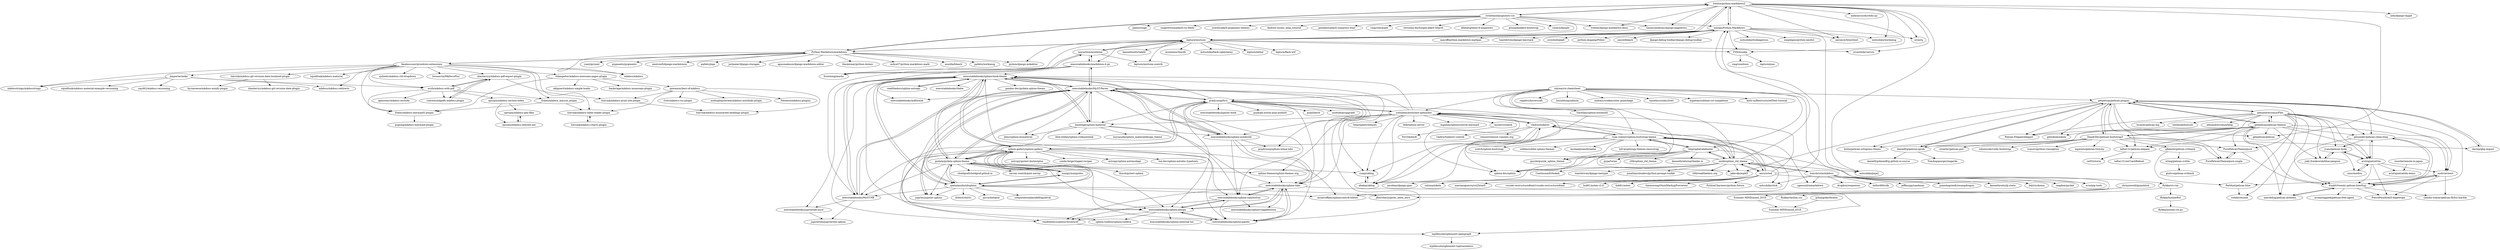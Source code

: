 digraph G {
"trentm/python-markdown2" -> "waylan/Python-Markdown"
"trentm/python-markdown2" -> "Python-Markdown/markdown"
"trentm/python-markdown2" -> "lepture/mistune"
"trentm/python-markdown2" -> "richleland/pygments-css"
"trentm/python-markdown2" -> "aaronsw/html2text" ["e"=1]
"trentm/python-markdown2" -> "getpelican/pelican" ["e"=1]
"trentm/python-markdown2" -> "mitsuhiko/werkzeug" ["e"=1]
"trentm/python-markdown2" -> "trentm/django-markdown-deux" ["e"=1]
"trentm/python-markdown2" -> "andymccurdy/redis-py" ["e"=1]
"trentm/python-markdown2" -> "crsmithdev/arrow" ["e"=1]
"trentm/python-markdown2" -> "nvie/rq" ["e"=1]
"trentm/python-markdown2" -> "timmyomahony/django-pagedown" ["e"=1]
"trentm/python-markdown2" -> "mitsuhiko/jinja2" ["e"=1]
"trentm/python-markdown2" -> "FSX/misaka"
"trentm/python-markdown2" -> "alex/django-taggit" ["e"=1]
"miyuchina/mistletoe" -> "frostming/marko"
"miyuchina/mistletoe" -> "lepture/mistune"
"miyuchina/mistletoe" -> "executablebooks/markdown-it-py"
"miyuchina/mistletoe" -> "lepture/mistune-contrib"
"ralsina/rst-cheatsheet" -> "bitprophet/alabaster"
"ralsina/rst-cheatsheet" -> "yoloseem/awesome-sphinxdoc"
"ralsina/rst-cheatsheet" -> "ryan-roemer/sphinx-bootstrap-theme"
"ralsina/rst-cheatsheet" -> "kiith-sa/RestructuredText-tutorial"
"ralsina/rst-cheatsheet" -> "GaretJax/sphinx-autobuild"
"ralsina/rst-cheatsheet" -> "getpelican/pelican-plugins"
"ralsina/rst-cheatsheet" -> "nvie/pip-tools" ["e"=1]
"ralsina/rst-cheatsheet" -> "regebro/hovercraft" ["e"=1]
"ralsina/rst-cheatsheet" -> "sphinx-doc/sphinx" ["e"=1]
"ralsina/rst-cheatsheet" -> "lincolnloop/salmon" ["e"=1]
"ralsina/rst-cheatsheet" -> "audreyr/cookiecutter-pypackage" ["e"=1]
"ralsina/rst-cheatsheet" -> "pradyunsg/furo"
"ralsina/rst-cheatsheet" -> "snide/sphinx_rtd_theme"
"ralsina/rst-cheatsheet" -> "timothycrosley/isort" ["e"=1]
"ralsina/rst-cheatsheet" -> "mgaitan/sublime-rst-completion" ["e"=1]
"alexandrevicenzi/Flex" -> "getpelican/pelican-themes"
"alexandrevicenzi/Flex" -> "jvanz/pelican-hyde"
"alexandrevicenzi/Flex" -> "getpelican/pelican-plugins"
"alexandrevicenzi/Flex" -> "Parbhat/pelican-blue"
"alexandrevicenzi/Flex" -> "arulrajnet/attila"
"alexandrevicenzi/Flex" -> "molivier/nest"
"alexandrevicenzi/Flex" -> "lucachr/pelican-mg"
"alexandrevicenzi/Flex" -> "Pelican-Elegant/elegant"
"alexandrevicenzi/Flex" -> "jody-frankowski/blue-penguin"
"alexandrevicenzi/Flex" -> "frankV/twenty-pelican-html5up"
"alexandrevicenzi/Flex" -> "textbook/bulrush"
"alexandrevicenzi/Flex" -> "talha131/pelican-elegant"
"alexandrevicenzi/Flex" -> "suheb/resume"
"alexandrevicenzi/Flex" -> "alexandrevicenzi/blog"
"alexandrevicenzi/Flex" -> "gilsondev/pelican-clean-blog"
"executablebooks/markdown-it-py" -> "executablebooks/MyST-Parser"
"executablebooks/markdown-it-py" -> "executablebooks/MyST-NB"
"executablebooks/markdown-it-py" -> "executablebooks/mdformat"
"executablebooks/markdown-it-py" -> "miyuchina/mistletoe"
"executablebooks/markdown-it-py" -> "frostming/marko"
"executablebooks/markdown-it-py" -> "executablebooks/sphinx-book-theme"
"sphinx-themes/sphinx-themes.org" -> "executablebooks/sphinx-tabs"
"Python-Markdown/markdown" -> "trentm/python-markdown2"
"Python-Markdown/markdown" -> "lepture/mistune"
"Python-Markdown/markdown" -> "facelessuser/pymdown-extensions"
"Python-Markdown/markdown" -> "yaml/pyyaml" ["e"=1]
"Python-Markdown/markdown" -> "pygments/pygments" ["e"=1]
"Python-Markdown/markdown" -> "neutronX/django-markdownx" ["e"=1]
"Python-Markdown/markdown" -> "pallets/jinja" ["e"=1]
"Python-Markdown/markdown" -> "jschneier/django-storages" ["e"=1]
"Python-Markdown/markdown" -> "pylixm/django-mdeditor" ["e"=1]
"Python-Markdown/markdown" -> "agusmakmun/django-markdown-editor" ["e"=1]
"Python-Markdown/markdown" -> "theskumar/python-dotenv" ["e"=1]
"Python-Markdown/markdown" -> "mkdocs/mkdocs" ["e"=1]
"Python-Markdown/markdown" -> "mitya57/python-markdown-math"
"Python-Markdown/markdown" -> "mozilla/bleach" ["e"=1]
"Python-Markdown/markdown" -> "pallets/werkzeug" ["e"=1]
"lepture/mistune" -> "miyuchina/mistletoe"
"lepture/mistune" -> "Python-Markdown/markdown"
"lepture/mistune" -> "trentm/python-markdown2"
"lepture/mistune" -> "waylan/Python-Markdown"
"lepture/mistune" -> "lepture/mistune-contrib"
"lepture/mistune" -> "executablebooks/markdown-it-py"
"lepture/mistune" -> "FSX/misaka"
"lepture/mistune" -> "pylixm/django-mdeditor" ["e"=1]
"lepture/mistune" -> "kennethreitz/tablib" ["e"=1]
"lepture/mistune" -> "frostming/marko"
"lepture/mistune" -> "msiemens/tinydb" ["e"=1]
"lepture/mistune" -> "mitsuhiko/flask-sqlalchemy" ["e"=1]
"lepture/mistune" -> "crsmithdev/arrow" ["e"=1]
"lepture/mistune" -> "lepture/editor" ["e"=1]
"lepture/mistune" -> "lepture/flask-wtf" ["e"=1]
"yoloseem/awesome-sphinxdoc" -> "dldl/sphinx-server"
"yoloseem/awesome-sphinxdoc" -> "bashtage/sphinx-material"
"yoloseem/awesome-sphinxdoc" -> "mgaitan/sphinxcontrib-mermaid"
"yoloseem/awesome-sphinxdoc" -> "vladris/tinkerer"
"yoloseem/awesome-sphinxdoc" -> "pradyunsg/furo"
"yoloseem/awesome-sphinxdoc" -> "executablebooks/sphinx-autobuild"
"yoloseem/awesome-sphinxdoc" -> "executablebooks/sphinx-tabs"
"yoloseem/awesome-sphinxdoc" -> "myint/rstcheck"
"yoloseem/awesome-sphinxdoc" -> "abakan/ablog"
"yoloseem/awesome-sphinxdoc" -> "sphinx-doc/sphinx" ["e"=1]
"yoloseem/awesome-sphinxdoc" -> "sphinx-themes/sphinx-themes.org"
"yoloseem/awesome-sphinxdoc" -> "sunpy/ablog"
"yoloseem/awesome-sphinxdoc" -> "executablebooks/MyST-Parser"
"yoloseem/awesome-sphinxdoc" -> "executablebooks/sphinx-book-theme"
"yoloseem/awesome-sphinxdoc" -> "bitprophet/releases"
"richleland/pygments-css" -> "trentm/python-markdown2"
"richleland/pygments-css" -> "jneen/rouge" ["e"=1]
"richleland/pygments-css" -> "snaptortoise/jekyll-rss-feeds" ["e"=1]
"richleland/pygments-css" -> "jwarby/jekyll-pygments-themes"
"richleland/pygments-css" -> "Andrew-liu/my_blog_tutorial" ["e"=1]
"richleland/pygments-css" -> "lepture/mistune"
"richleland/pygments-css" -> "penibelst/jekyll-compress-html" ["e"=1]
"richleland/pygments-css" -> "vmg/redcarpet" ["e"=1]
"richleland/pygments-css" -> "christian-fei/Simple-Jekyll-Search" ["e"=1]
"richleland/pygments-css" -> "timmyomahony/django-pagedown" ["e"=1]
"richleland/pygments-css" -> "idleberg/base16-pygments"
"richleland/pygments-css" -> "waylan/Python-Markdown"
"richleland/pygments-css" -> "trentm/django-markdown-deux" ["e"=1]
"richleland/pygments-css" -> "plusjade/jekyll-bootstrap" ["e"=1]
"richleland/pygments-css" -> "rosario/kasper" ["e"=1]
"anru/rsted" -> "snide/sphinx_rtd_theme"
"anru/rsted" -> "marianoguerra/rst2html5" ["e"=1]
"anru/rsted" -> "Rykka/riv.vim"
"anru/rsted" -> "ryan-roemer/sphinx-bootstrap-theme"
"anru/rsted" -> "yoloseem/awesome-sphinxdoc"
"anru/rsted" -> "vscode-restructuredtext/vscode-restructuredtext"
"anru/rsted" -> "hsk81/notex-v2.0"
"anru/rsted" -> "vladris/tinkerer"
"anru/rsted" -> "hsk81/notex"
"anru/rsted" -> "timonwong/OmniMarkupPreviewer" ["e"=1]
"anru/rsted" -> "PythonCharmers/python-future" ["e"=1]
"anru/rsted" -> "waylan/Python-Markdown"
"anru/rsted" -> "jacobian/django-pjax" ["e"=1]
"anru/rsted" -> "ralsina/nikola" ["e"=1]
"waylan/Python-Markdown" -> "trentm/python-markdown2"
"waylan/Python-Markdown" -> "mayoff/python-markdown-mathjax"
"waylan/Python-Markdown" -> "mitsuhiko/jinja2" ["e"=1]
"waylan/Python-Markdown" -> "lepture/mistune"
"waylan/Python-Markdown" -> "FSX/misaka"
"waylan/Python-Markdown" -> "toastdriven/django-haystack" ["e"=1]
"waylan/Python-Markdown" -> "jcrocholl/pep8" ["e"=1]
"waylan/Python-Markdown" -> "mitsuhiko/werkzeug" ["e"=1]
"waylan/Python-Markdown" -> "nvie/rq" ["e"=1]
"waylan/Python-Markdown" -> "python-imaging/Pillow" ["e"=1]
"waylan/Python-Markdown" -> "aaronsw/html2text" ["e"=1]
"waylan/Python-Markdown" -> "jsocol/bleach" ["e"=1]
"waylan/Python-Markdown" -> "django-debug-toolbar/django-debug-toolbar" ["e"=1]
"waylan/Python-Markdown" -> "mitsuhiko/itsdangerous" ["e"=1]
"waylan/Python-Markdown" -> "simplegeo/python-oauth2" ["e"=1]
"snide/sphinx_rtd_theme" -> "rtfd/readthedocs.org" ["e"=1]
"snide/sphinx_rtd_theme" -> "ryan-roemer/sphinx-bootstrap-theme"
"snide/sphinx_rtd_theme" -> "bitprophet/alabaster"
"snide/sphinx_rtd_theme" -> "anru/rsted"
"snide/sphinx_rtd_theme" -> "tomchristie/mkdocs"
"snide/sphinx_rtd_theme" -> "sphinx-doc/sphinx" ["e"=1]
"snide/sphinx_rtd_theme" -> "mitsuhiko/click" ["e"=1]
"snide/sphinx_rtd_theme" -> "ContinuumIO/bokeh" ["e"=1]
"snide/sphinx_rtd_theme" -> "toastdriven/django-tastypie" ["e"=1]
"snide/sphinx_rtd_theme" -> "vladris/tinkerer"
"snide/sphinx_rtd_theme" -> "jonathanslenders/python-prompt-toolkit" ["e"=1]
"snide/sphinx_rtd_theme" -> "jakevdp/mpld3" ["e"=1]
"snide/sphinx_rtd_theme" -> "yoloseem/awesome-sphinxdoc"
"snide/sphinx_rtd_theme" -> "waylan/Python-Markdown"
"snide/sphinx_rtd_theme" -> "mitsuhiko/jinja2" ["e"=1]
"getpelican/pelican-themes" -> "getpelican/pelican-plugins"
"getpelican/pelican-themes" -> "getpelican/pelican" ["e"=1]
"getpelican/pelican-themes" -> "alexandrevicenzi/Flex"
"getpelican/pelican-themes" -> "DandyDev/pelican-bootstrap3"
"getpelican/pelican-themes" -> "talha131/pelican-elegant"
"getpelican/pelican-themes" -> "gilsondev/pelican-clean-blog"
"getpelican/pelican-themes" -> "arulrajnet/attila"
"getpelican/pelican-themes" -> "frankV/twenty-pelican-html5up"
"getpelican/pelican-themes" -> "nairobilug/pelican-alchemy"
"getpelican/pelican-themes" -> "Pelican-Elegant/elegant"
"getpelican/pelican-themes" -> "getnikola/nikola" ["e"=1]
"getpelican/pelican-themes" -> "molivier/nest"
"getpelican/pelican-themes" -> "jody-frankowski/blue-penguin"
"getpelican/pelican-themes" -> "danielfrg/pelican-ipynb"
"getpelican/pelican-themes" -> "PurePelicanTheme/pure"
"getpelican/pelican-plugins" -> "getpelican/pelican-themes"
"getpelican/pelican-plugins" -> "getpelican/pelican" ["e"=1]
"getpelican/pelican-plugins" -> "DandyDev/pelican-bootstrap3"
"getpelican/pelican-plugins" -> "alexandrevicenzi/Flex"
"getpelican/pelican-plugins" -> "danielfrg/pelican-ipynb"
"getpelican/pelican-plugins" -> "talha131/pelican-elegant"
"getpelican/pelican-plugins" -> "davisp/ghp-import"
"getpelican/pelican-plugins" -> "duilio/pelican-octopress-theme"
"getpelican/pelican-plugins" -> "frankV/twenty-pelican-html5up"
"getpelican/pelican-plugins" -> "Pelican-Elegant/elegant"
"getpelican/pelican-plugins" -> "gilsondev/pelican-clean-blog"
"getpelican/pelican-plugins" -> "getnikola/nikola" ["e"=1]
"getpelican/pelican-plugins" -> "PurePelicanTheme/pure"
"getpelican/pelican-plugins" -> "PurePelicanTheme/pure-single"
"getpelican/pelican-plugins" -> "jakevdp/mpld3" ["e"=1]
"pradyunsg/furo" -> "executablebooks/MyST-Parser"
"pradyunsg/furo" -> "pydata/pydata-sphinx-theme"
"pradyunsg/furo" -> "executablebooks/sphinx-autobuild"
"pradyunsg/furo" -> "executablebooks/sphinx-book-theme"
"pradyunsg/furo" -> "executablebooks/sphinx-copybutton"
"pradyunsg/furo" -> "bashtage/sphinx-material"
"pradyunsg/furo" -> "executablebooks/sphinx-design"
"pradyunsg/furo" -> "sphinx-doc/sphinx" ["e"=1]
"pradyunsg/furo" -> "yoloseem/awesome-sphinxdoc"
"pradyunsg/furo" -> "pradyunsg/sphinx-inline-tabs"
"pradyunsg/furo" -> "pypa/hatch" ["e"=1]
"pradyunsg/furo" -> "executablebooks/sphinx-tabs"
"pradyunsg/furo" -> "asottile/pyupgrade" ["e"=1]
"pradyunsg/furo" -> "executablebooks/jupyter-book" ["e"=1]
"pradyunsg/furo" -> "pypa/gh-action-pypi-publish" ["e"=1]
"numpy/numpydoc" -> "sphinx-gallery/sphinx-gallery"
"numpy/numpydoc" -> "pydata/pydata-sphinx-theme"
"numpy/numpydoc" -> "spatialaudio/nbsphinx"
"facelessuser/pymdown-extensions" -> "fralau/mkdocs_macros_plugin"
"facelessuser/pymdown-extensions" -> "timvink/mkdocs-git-revision-date-localized-plugin"
"facelessuser/pymdown-extensions" -> "Python-Markdown/markdown"
"facelessuser/pymdown-extensions" -> "zhaoterryy/mkdocs-pdf-export-plugin"
"facelessuser/pymdown-extensions" -> "lukasgeiter/mkdocs-awesome-pages-plugin"
"facelessuser/pymdown-extensions" -> "mkdocstrings/mkdocstrings" ["e"=1]
"facelessuser/pymdown-extensions" -> "timvink/mkdocs-table-reader-plugin"
"facelessuser/pymdown-extensions" -> "orzih/mkdocs-with-pdf"
"facelessuser/pymdown-extensions" -> "squidfunk/mkdocs-material" ["e"=1]
"facelessuser/pymdown-extensions" -> "jimporter/mike"
"facelessuser/pymdown-extensions" -> "fralau/mkdocs-mermaid2-plugin"
"facelessuser/pymdown-extensions" -> "mkdocs/mkdocs-redirects"
"facelessuser/pymdown-extensions" -> "cjsheets/mkdocs-rtd-dropdown"
"facelessuser/pymdown-extensions" -> "bwmarrin/MkDocsPlus"
"facelessuser/pymdown-extensions" -> "mkdocs/mkdocs" ["e"=1]
"timvink/mkdocs-git-revision-date-localized-plugin" -> "zhaoterryy/mkdocs-git-revision-date-plugin"
"timvink/mkdocs-git-revision-date-localized-plugin" -> "byrnereese/mkdocs-minify-plugin"
"bitprophet/alabaster" -> "ryan-roemer/sphinx-bootstrap-theme"
"bitprophet/alabaster" -> "snide/sphinx_rtd_theme"
"bitprophet/alabaster" -> "abakan/ablog"
"bitprophet/alabaster" -> "guzzle/guzzle_sphinx_theme"
"bitprophet/alabaster" -> "mcmtroffaes/sphinxcontrib-bibtex"
"bitprophet/alabaster" -> "rtfd/sphinx_rtd_theme" ["e"=1]
"bitprophet/alabaster" -> "kennethreitz/saythanks.io" ["e"=1]
"bitprophet/alabaster" -> "sphinx-doc/sphinx" ["e"=1]
"bitprophet/alabaster" -> "pypa/twine" ["e"=1]
"pydata/pydata-sphinx-theme" -> "executablebooks/sphinx-book-theme"
"pydata/pydata-sphinx-theme" -> "executablebooks/MyST-Parser"
"pydata/pydata-sphinx-theme" -> "executablebooks/sphinx-design"
"pydata/pydata-sphinx-theme" -> "executablebooks/MyST-NB"
"pydata/pydata-sphinx-theme" -> "numpy/numpydoc"
"pydata/pydata-sphinx-theme" -> "spatialaudio/nbsphinx"
"pydata/pydata-sphinx-theme" -> "sphinx-gallery/sphinx-gallery"
"pydata/pydata-sphinx-theme" -> "xarray-contrib/pint-xarray" ["e"=1]
"pydata/pydata-sphinx-theme" -> "executablebooks/sphinx-panels"
"pydata/pydata-sphinx-theme" -> "pradyunsg/furo"
"pydata/pydata-sphinx-theme" -> "sphinx-themes/sphinx-themes.org"
"pydata/pydata-sphinx-theme" -> "sunpy/ablog"
"pydata/pydata-sphinx-theme" -> "choldgraf/choldgraf.github.io"
"pydata/pydata-sphinx-theme" -> "jupyter/jupyter-sphinx"
"frostming/marko" -> "miyuchina/mistletoe"
"molivier/nest" -> "frankV/twenty-pelican-html5up"
"molivier/nest" -> "PierrePaul/html5-dopetrope"
"molivier/nest" -> "Parbhat/pelican-blue"
"molivier/nest" -> "claudio-walser/pelican-fh5co-marble"
"jimporter/mike" -> "mkdocs/mkdocs-redirects"
"jimporter/mike" -> "squidfunk/mkdocs-material-example-versioning"
"jimporter/mike" -> "mkdocstrings/mkdocstrings" ["e"=1]
"jimporter/mike" -> "zayd62/mkdocs-versioning"
"jimporter/mike" -> "orzih/mkdocs-with-pdf"
"fralau/mkdocs_macros_plugin" -> "fralau/mkdocs-mermaid2-plugin"
"fralau/mkdocs_macros_plugin" -> "timvink/mkdocs-table-reader-plugin"
"lukasgeiter/mkdocs-awesome-pages-plugin" -> "fralau/mkdocs-mermaid2-plugin"
"lukasgeiter/mkdocs-awesome-pages-plugin" -> "pawamoy/best-of-mkdocs"
"lukasgeiter/mkdocs-awesome-pages-plugin" -> "aklajnert/mkdocs-simple-hooks"
"lukasgeiter/mkdocs-awesome-pages-plugin" -> "backstage/mkdocs-monorepo-plugin"
"onur/medius" -> "arulrajnet/attila"
"readthedocs/sphinx-autoapi" -> "executablebooks/sphinx-book-theme"
"sunpy/ablog" -> "abakan/ablog"
"Parbhat/pelican-blue" -> "suheb/resume"
"tomchristie/mkdocs" -> "snide/sphinx_rtd_theme"
"tomchristie/mkdocs" -> "dropbox/responses" ["e"=1]
"tomchristie/mkdocs" -> "mtford90/silk" ["e"=1]
"tomchristie/mkdocs" -> "sgenoud/remarkdown"
"tomchristie/mkdocs" -> "jeffknupp/sandman" ["e"=1]
"tomchristie/mkdocs" -> "nvie/pip-tools" ["e"=1]
"tomchristie/mkdocs" -> "mitsuhiko/click" ["e"=1]
"tomchristie/mkdocs" -> "jonashagstedt/swampdragon" ["e"=1]
"tomchristie/mkdocs" -> "kennethreitz/dj-static" ["e"=1]
"tomchristie/mkdocs" -> "halst/schema" ["e"=1]
"tomchristie/mkdocs" -> "mapbox/pyskel"
"oprypin/mkdocs-gen-files" -> "oprypin/mkdocs-literate-nav"
"oprypin/mkdocs-literate-nav" -> "oprypin/mkdocs-gen-files"
"oprypin/mkdocs-section-index" -> "oprypin/mkdocs-literate-nav"
"oprypin/mkdocs-section-index" -> "oprypin/mkdocs-gen-files"
"ryan-roemer/sphinx-bootstrap-theme" -> "bitprophet/alabaster"
"ryan-roemer/sphinx-bootstrap-theme" -> "guzzle/guzzle_sphinx_theme"
"ryan-roemer/sphinx-bootstrap-theme" -> "snide/sphinx_rtd_theme"
"ryan-roemer/sphinx-bootstrap-theme" -> "vladris/tinkerer"
"ryan-roemer/sphinx-bootstrap-theme" -> "abakan/ablog"
"ryan-roemer/sphinx-bootstrap-theme" -> "tell-k/sphinxjp.themes.basicstrap"
"ryan-roemer/sphinx-bootstrap-theme" -> "mcmtroffaes/sphinxcontrib-bibtex"
"ryan-roemer/sphinx-bootstrap-theme" -> "scotch/sphinx-bootstrap"
"ryan-roemer/sphinx-bootstrap-theme" -> "sphinx-gallery/sphinx-gallery"
"ryan-roemer/sphinx-bootstrap-theme" -> "sublee/sublee-sphinx-themes"
"ryan-roemer/sphinx-bootstrap-theme" -> "yoloseem/awesome-sphinxdoc"
"ryan-roemer/sphinx-bootstrap-theme" -> "michaeljones/breathe" ["e"=1]
"ryan-roemer/sphinx-bootstrap-theme" -> "sgenoud/remarkdown"
"ryan-roemer/sphinx-bootstrap-theme" -> "jakevdp/mpld3" ["e"=1]
"ryan-roemer/sphinx-bootstrap-theme" -> "anru/rsted"
"orzih/mkdocs-with-pdf" -> "zhaoterryy/mkdocs-pdf-export-plugin"
"orzih/mkdocs-with-pdf" -> "comwes/mkpdfs-mkdocs-plugin"
"orzih/mkdocs-with-pdf" -> "fralau/mkdocs-mermaid2-plugin"
"orzih/mkdocs-with-pdf" -> "oprypin/mkdocs-section-index"
"orzih/mkdocs-with-pdf" -> "apenwarr/mkdocs-exclude"
"orzih/mkdocs-with-pdf" -> "fralau/mkdocs_macros_plugin"
"danielfrg/pelican-ipynb" -> "getpelican/pelican-plugins"
"danielfrg/pelican-ipynb" -> "danielfrg/danielfrg.github.io-source"
"danielfrg/pelican-ipynb" -> "TomAugspurger/engarde" ["e"=1]
"chrisjsewell/ipypublish" -> "jfbercher/jupyter_latex_envs"
"chrisjsewell/ipypublish" -> "Summer-MIND/mind_2019"
"executablebooks/sphinx-design" -> "executablebooks/sphinx-panels"
"executablebooks/sphinx-design" -> "executablebooks/sphinx-copybutton"
"executablebooks/sphinx-design" -> "executablebooks/sphinx-tabs"
"executablebooks/sphinx-design" -> "readthedocs/sphinx-hoverxref"
"executablebooks/sphinx-design" -> "sphinx-toolbox/sphinx-toolbox"
"executablebooks/sphinx-design" -> "executablebooks/sphinx-external-toc"
"executablebooks/sphinx-autobuild" -> "executablebooks/sphinx-book-theme"
"executablebooks/sphinx-autobuild" -> "executablebooks/MyST-Parser"
"executablebooks/sphinx-autobuild" -> "pradyunsg/sphinx-inline-tabs"
"executablebooks/sphinx-autobuild" -> "executablebooks/sphinx-tabs"
"executablebooks/sphinx-autobuild" -> "executablebooks/sphinx-copybutton"
"executablebooks/sphinx-autobuild" -> "executablebooks/sphinx-panels"
"vladris/tinkerer" -> "vladris/tinkerer-contrib"
"vladris/tinkerer" -> "abakan/ablog"
"vladris/tinkerer" -> "sunpy/ablog"
"vladris/tinkerer" -> "reinout/reinout.vanrees.org"
"vladris/tinkerer" -> "ryan-roemer/sphinx-bootstrap-theme"
"vladris/tinkerer" -> "yoloseem/awesome-sphinxdoc"
"jvanz/pelican-hyde" -> "jody-frankowski/blue-penguin"
"jvanz/pelican-hyde" -> "onur/medius"
"jvanz/pelican-hyde" -> "arulrajnet/attila"
"gfidente/pelican-svbhack" -> "Parbhat/pelican-blue"
"gfidente/pelican-svbhack" -> "wting/pelican-svbtle"
"wting/pelican-svbtle" -> "giulivo/pelican-svbhack"
"davisp/ghp-import" -> "getpelican/pelican-plugins"
"Rykka/riv.vim" -> "Rykka/InstantRst"
"Rykka/riv.vim" -> "Rykka/rhythm.css"
"timvink/mkdocs-print-site-plugin" -> "timvink/mkdocs-enumerate-headings-plugin"
"zhaoterryy/mkdocs-pdf-export-plugin" -> "comwes/mkpdfs-mkdocs-plugin"
"zhaoterryy/mkdocs-pdf-export-plugin" -> "orzih/mkdocs-with-pdf"
"zhaoterryy/mkdocs-pdf-export-plugin" -> "timvink/mkdocs-print-site-plugin"
"PurePelicanTheme/pure" -> "PurePelicanTheme/pure-single"
"PurePelicanTheme/pure" -> "frankV/twenty-pelican-html5up"
"executablebooks/MyST-Parser" -> "executablebooks/MyST-NB"
"executablebooks/MyST-Parser" -> "executablebooks/sphinx-book-theme"
"executablebooks/MyST-Parser" -> "executablebooks/sphinx-autobuild"
"executablebooks/MyST-Parser" -> "executablebooks/sphinx-copybutton"
"executablebooks/MyST-Parser" -> "pydata/pydata-sphinx-theme"
"executablebooks/MyST-Parser" -> "pradyunsg/furo"
"executablebooks/MyST-Parser" -> "executablebooks/markdown-it-py"
"executablebooks/MyST-Parser" -> "executablebooks/sphinx-design"
"executablebooks/MyST-Parser" -> "executablebooks/sphinx-tabs"
"executablebooks/MyST-Parser" -> "bashtage/sphinx-material"
"executablebooks/MyST-Parser" -> "executablebooks/sphinx-panels"
"executablebooks/MyST-Parser" -> "spatialaudio/nbsphinx"
"executablebooks/MyST-Parser" -> "jbms/sphinx-immaterial"
"executablebooks/MyST-Parser" -> "jupyter/jupyter-sphinx"
"executablebooks/MyST-Parser" -> "executablebooks/mdformat"
"jody-frankowski/blue-penguin" -> "jvanz/pelican-hyde"
"pawamoy/best-of-mkdocs" -> "midnightprioriem/mkdocs-autolinks-plugin"
"pawamoy/best-of-mkdocs" -> "Neoteroi/mkdocs-plugins"
"pawamoy/best-of-mkdocs" -> "timvink/mkdocs-table-reader-plugin"
"pawamoy/best-of-mkdocs" -> "timvink/mkdocs-enumerate-headings-plugin"
"pawamoy/best-of-mkdocs" -> "timvink/mkdocs-print-site-plugin"
"pawamoy/best-of-mkdocs" -> "Guts/mkdocs-rss-plugin"
"arulrajnet/attila" -> "onur/medius"
"arulrajnet/attila" -> "gilsondev/pelican-clean-blog"
"arulrajnet/attila" -> "jvanz/pelican-hyde"
"arulrajnet/attila" -> "frankV/twenty-pelican-html5up"
"arulrajnet/attila" -> "arulrajnet/attila-demo"
"arulrajnet/attila" -> "PierrePaul/html5-dopetrope"
"arulrajnet/attila" -> "molivier/nest"
"executablebooks/sphinx-book-theme" -> "executablebooks/MyST-NB"
"executablebooks/sphinx-book-theme" -> "executablebooks/sphinx-autobuild"
"executablebooks/sphinx-book-theme" -> "executablebooks/MyST-Parser"
"executablebooks/sphinx-book-theme" -> "pydata/pydata-sphinx-theme"
"executablebooks/sphinx-book-theme" -> "executablebooks/sphinx-design"
"executablebooks/sphinx-book-theme" -> "readthedocs/sphinx-hoverxref"
"executablebooks/sphinx-book-theme" -> "executablebooks/thebe"
"executablebooks/sphinx-book-theme" -> "executablebooks/sphinx-panels"
"executablebooks/sphinx-book-theme" -> "readthedocs/sphinx-autoapi"
"executablebooks/sphinx-book-theme" -> "bashtage/sphinx-material"
"executablebooks/sphinx-book-theme" -> "sphinx-gallery/sphinx-gallery"
"executablebooks/sphinx-book-theme" -> "spatialaudio/nbsphinx"
"executablebooks/sphinx-book-theme" -> "sunpy/ablog"
"executablebooks/sphinx-book-theme" -> "executablebooks/jupyterlab-myst"
"executablebooks/sphinx-book-theme" -> "pandas-dev/pydata-sphinx-theme"
"myint/rstcheck" -> "PyCQA/doc8"
"FSX/misaka" -> "vmg/sundown" ["e"=1]
"FSX/misaka" -> "lepture/june" ["e"=1]
"frankV/twenty-pelican-html5up" -> "molivier/nest"
"frankV/twenty-pelican-html5up" -> "PierrePaul/html5-dopetrope"
"frankV/twenty-pelican-html5up" -> "gilsondev/pelican-clean-blog"
"frankV/twenty-pelican-html5up" -> "aroaminggeek/pelican-free-agent"
"frankV/twenty-pelican-html5up" -> "nairobilug/pelican-alchemy"
"frankV/twenty-pelican-html5up" -> "claudio-walser/pelican-fh5co-marble"
"talha131/pelican-elegant" -> "talha131/onCrashReboot"
"talha131/pelican-elegant" -> "redVi/storm"
"gilsondev/pelican-clean-blog" -> "frankV/twenty-pelican-html5up"
"gilsondev/pelican-clean-blog" -> "arulrajnet/attila"
"gilsondev/pelican-clean-blog" -> "jvanz/pelican-hyde"
"gilsondev/pelican-clean-blog" -> "nairobilug/pelican-alchemy"
"gilsondev/pelican-clean-blog" -> "molivier/nest"
"astropy/pytest-doctestplus" -> "thisch/pytest-sphinx"
"timvink/mkdocs-charts-plugin" -> "timvink/mkdocs-table-reader-plugin"
"spatialaudio/nbsphinx" -> "sphinx-gallery/sphinx-gallery"
"spatialaudio/nbsphinx" -> "executablebooks/MyST-NB"
"spatialaudio/nbsphinx" -> "jupyter/jupyter-sphinx"
"spatialaudio/nbsphinx" -> "computationalmodelling/nbval" ["e"=1]
"spatialaudio/nbsphinx" -> "pydata/pydata-sphinx-theme"
"spatialaudio/nbsphinx" -> "executablebooks/sphinx-book-theme"
"spatialaudio/nbsphinx" -> "drdoctr/doctr"
"spatialaudio/nbsphinx" -> "numpy/numpydoc"
"spatialaudio/nbsphinx" -> "jfbercher/jupyter_latex_envs"
"spatialaudio/nbsphinx" -> "executablebooks/MyST-Parser"
"spatialaudio/nbsphinx" -> "mcmtroffaes/sphinxcontrib-bibtex"
"spatialaudio/nbsphinx" -> "pyviz/holoplot" ["e"=1]
"sphinx-gallery/sphinx-gallery" -> "spatialaudio/nbsphinx"
"sphinx-gallery/sphinx-gallery" -> "numpy/numpydoc"
"sphinx-gallery/sphinx-gallery" -> "executablebooks/sphinx-copybutton"
"sphinx-gallery/sphinx-gallery" -> "tox-dev/sphinx-autodoc-typehints"
"sphinx-gallery/sphinx-gallery" -> "mcmtroffaes/sphinxcontrib-bibtex"
"sphinx-gallery/sphinx-gallery" -> "executablebooks/sphinx-design"
"sphinx-gallery/sphinx-gallery" -> "executablebooks/MyST-NB"
"sphinx-gallery/sphinx-gallery" -> "executablebooks/sphinx-book-theme"
"sphinx-gallery/sphinx-gallery" -> "pydata/pydata-sphinx-theme"
"sphinx-gallery/sphinx-gallery" -> "jupyter/jupyter-sphinx"
"sphinx-gallery/sphinx-gallery" -> "conda-forge/staged-recipes" ["e"=1]
"sphinx-gallery/sphinx-gallery" -> "astropy/pytest-doctestplus"
"sphinx-gallery/sphinx-gallery" -> "sphinx-toolbox/sphinx-toolbox"
"sphinx-gallery/sphinx-gallery" -> "astropy/sphinx-automodapi"
"bashtage/sphinx-material" -> "jbms/sphinx-immaterial"
"bashtage/sphinx-material" -> "myyasuda/sphinx_materialdesign_theme"
"bashtage/sphinx-material" -> "executablebooks/sphinx-autobuild"
"bashtage/sphinx-material" -> "executablebooks/sphinx-book-theme"
"bashtage/sphinx-material" -> "readthedocs/sphinx-hoverxref"
"bashtage/sphinx-material" -> "executablebooks/MyST-Parser"
"bashtage/sphinx-material" -> "executablebooks/sphinx-tabs"
"bashtage/sphinx-material" -> "felix-hilden/sphinx-codeautolink"
"abakan/ablog" -> "sunpy/ablog"
"nairobilug/pelican-alchemy" -> "frankV/twenty-pelican-html5up"
"executablebooks/jupyterlab-myst" -> "jupyterlite/jupyterlite-sphinx"
"fralau/mkdocs-mermaid2-plugin" -> "pugong/mkdocs-mermaid-plugin"
"DandyDev/pelican-bootstrap3" -> "getpelican/pelican-plugins"
"DandyDev/pelican-bootstrap3" -> "getpelican/pelican-themes"
"DandyDev/pelican-bootstrap3" -> "talha131/pelican-elegant"
"DandyDev/pelican-bootstrap3" -> "streeter/pelican-gist"
"DandyDev/pelican-bootstrap3" -> "gfidente/pelican-svbhack"
"DandyDev/pelican-bootstrap3" -> "robulouski/voidy-bootstrap"
"DandyDev/pelican-bootstrap3" -> "duilio/pelican-octopress-theme"
"DandyDev/pelican-bootstrap3" -> "davisp/ghp-import"
"DandyDev/pelican-bootstrap3" -> "PurePelicanTheme/pure-single"
"DandyDev/pelican-bootstrap3" -> "ivanov/ipython-vimception" ["e"=1]
"DandyDev/pelican-bootstrap3" -> "ingwinlu/pelican-twitchy"
"DandyDev/pelican-bootstrap3" -> "danielfrg/pelican-ipynb"
"DandyDev/pelican-bootstrap3" -> "PurePelicanTheme/pure"
"comwes/mkpdfs-mkdocs-plugin" -> "zhaoterryy/mkdocs-pdf-export-plugin"
"executablebooks/sphinx-copybutton" -> "executablebooks/sphinx-tabs"
"executablebooks/sphinx-copybutton" -> "executablebooks/sphinx-design"
"executablebooks/sphinx-copybutton" -> "readthedocs/sphinx-hoverxref"
"executablebooks/sphinx-copybutton" -> "executablebooks/sphinx-togglebutton"
"executablebooks/sphinx-copybutton" -> "executablebooks/sphinx-panels"
"timvink/mkdocs-table-reader-plugin" -> "timvink/mkdocs-charts-plugin"
"readthedocs/sphinx-hoverxref" -> "wpilibsuite/sphinxext-opengraph"
"wpilibsuite/sphinxext-opengraph" -> "wpilibsuite/sphinxext-toptranslators"
"ljchang/dartbrains" -> "Summer-MIND/mind_2018"
"PurePelicanTheme/pure-single" -> "PurePelicanTheme/pure"
"executablebooks/sphinx-tabs" -> "executablebooks/sphinx-panels"
"executablebooks/sphinx-tabs" -> "executablebooks/sphinx-copybutton"
"executablebooks/sphinx-tabs" -> "executablebooks/sphinx-togglebutton"
"executablebooks/sphinx-tabs" -> "executablebooks/sphinx-design"
"executablebooks/sphinx-tabs" -> "readthedocs/sphinx-hoverxref"
"executablebooks/sphinx-tabs" -> "wpilibsuite/sphinxext-opengraph"
"executablebooks/MyST-NB" -> "executablebooks/MyST-Parser"
"executablebooks/MyST-NB" -> "executablebooks/sphinx-book-theme"
"executablebooks/MyST-NB" -> "executablebooks/jupyterlab-myst"
"executablebooks/MyST-NB" -> "jupyterlite/jupyterlite-sphinx"
"GaretJax/sphinx-autobuild" -> "abakan/ablog"
"executablebooks/sphinx-panels" -> "executablebooks/sphinx-design"
"executablebooks/sphinx-panels" -> "executablebooks/sphinx-tabs"
"Summer-MIND/mind_2019" -> "Summer-MIND/mind_2018"
"Rykka/InstantRst" -> "Rykka/instant-rst.py"
"reustle/remote-in-japan" -> "arulrajnet/attila-demo"
"trentm/python-markdown2" ["l"="21.638,5.366"]
"waylan/Python-Markdown" ["l"="21.676,5.431"]
"Python-Markdown/markdown" ["l"="21.614,5.306"]
"lepture/mistune" ["l"="21.624,5.415"]
"richleland/pygments-css" ["l"="21.596,5.379"]
"aaronsw/html2text" ["l"="20.194,2.416"]
"getpelican/pelican" ["l"="22.702,4.281"]
"mitsuhiko/werkzeug" ["l"="22.481,4.014"]
"trentm/django-markdown-deux" ["l"="26.025,1.037"]
"andymccurdy/redis-py" ["l"="22.575,3.972"]
"crsmithdev/arrow" ["l"="22.661,4.029"]
"nvie/rq" ["l"="22.493,3.974"]
"timmyomahony/django-pagedown" ["l"="25.948,1.091"]
"mitsuhiko/jinja2" ["l"="22.496,4.049"]
"FSX/misaka" ["l"="21.672,5.391"]
"alex/django-taggit" ["l"="25.81,1.056"]
"miyuchina/mistletoe" ["l"="21.597,5.47"]
"frostming/marko" ["l"="21.62,5.476"]
"executablebooks/markdown-it-py" ["l"="21.61,5.534"]
"lepture/mistune-contrib" ["l"="21.593,5.438"]
"ralsina/rst-cheatsheet" ["l"="21.787,5.663"]
"bitprophet/alabaster" ["l"="21.758,5.617"]
"yoloseem/awesome-sphinxdoc" ["l"="21.697,5.616"]
"ryan-roemer/sphinx-bootstrap-theme" ["l"="21.742,5.593"]
"kiith-sa/RestructuredText-tutorial" ["l"="21.814,5.685"]
"GaretJax/sphinx-autobuild" ["l"="21.758,5.685"]
"getpelican/pelican-plugins" ["l"="21.972,5.817"]
"nvie/pip-tools" ["l"="22.582,3.942"]
"regebro/hovercraft" ["l"="22.076,-29.92"]
"sphinx-doc/sphinx" ["l"="23.026,3.992"]
"lincolnloop/salmon" ["l"="25.771,0.795"]
"audreyr/cookiecutter-pypackage" ["l"="22.934,3.934"]
"pradyunsg/furo" ["l"="21.672,5.651"]
"snide/sphinx_rtd_theme" ["l"="21.767,5.564"]
"timothycrosley/isort" ["l"="22.931,3.875"]
"mgaitan/sublime-rst-completion" ["l"="10.125,-35.299"]
"alexandrevicenzi/Flex" ["l"="22.037,5.848"]
"getpelican/pelican-themes" ["l"="22.002,5.85"]
"jvanz/pelican-hyde" ["l"="22.071,5.872"]
"Parbhat/pelican-blue" ["l"="22.052,5.821"]
"arulrajnet/attila" ["l"="22.053,5.882"]
"molivier/nest" ["l"="22.034,5.882"]
"lucachr/pelican-mg" ["l"="22.064,5.902"]
"Pelican-Elegant/elegant" ["l"="22.014,5.817"]
"jody-frankowski/blue-penguin" ["l"="22.061,5.853"]
"frankV/twenty-pelican-html5up" ["l"="22.012,5.882"]
"textbook/bulrush" ["l"="22.089,5.842"]
"talha131/pelican-elegant" ["l"="21.98,5.873"]
"suheb/resume" ["l"="22.076,5.817"]
"alexandrevicenzi/blog" ["l"="22.067,5.836"]
"gilsondev/pelican-clean-blog" ["l"="22.026,5.869"]
"executablebooks/MyST-Parser" ["l"="21.632,5.621"]
"executablebooks/MyST-NB" ["l"="21.601,5.601"]
"executablebooks/mdformat" ["l"="21.617,5.564"]
"executablebooks/sphinx-book-theme" ["l"="21.614,5.619"]
"sphinx-themes/sphinx-themes.org" ["l"="21.671,5.679"]
"executablebooks/sphinx-tabs" ["l"="21.647,5.671"]
"facelessuser/pymdown-extensions" ["l"="21.589,5.191"]
"yaml/pyyaml" ["l"="22.926,3.841"]
"pygments/pygments" ["l"="23.047,3.757"]
"neutronX/django-markdownx" ["l"="25.938,1.188"]
"pallets/jinja" ["l"="22.827,3.969"]
"jschneier/django-storages" ["l"="25.782,1.262"]
"pylixm/django-mdeditor" ["l"="25.993,1.234"]
"agusmakmun/django-markdown-editor" ["l"="25.966,1.255"]
"theskumar/python-dotenv" ["l"="23.01,3.897"]
"mkdocs/mkdocs" ["l"="23.186,4.082"]
"mitya57/python-markdown-math" ["l"="21.64,5.274"]
"mozilla/bleach" ["l"="25.879,1.202"]
"pallets/werkzeug" ["l"="22.706,3.978"]
"kennethreitz/tablib" ["l"="22.563,4.061"]
"msiemens/tinydb" ["l"="22.79,4.018"]
"mitsuhiko/flask-sqlalchemy" ["l"="20,1.585"]
"lepture/editor" ["l"="21.347,-33.562"]
"lepture/flask-wtf" ["l"="19.968,1.603"]
"dldl/sphinx-server" ["l"="21.689,5.581"]
"bashtage/sphinx-material" ["l"="21.648,5.656"]
"mgaitan/sphinxcontrib-mermaid" ["l"="21.665,5.568"]
"vladris/tinkerer" ["l"="21.717,5.587"]
"executablebooks/sphinx-autobuild" ["l"="21.651,5.635"]
"myint/rstcheck" ["l"="21.685,5.546"]
"abakan/ablog" ["l"="21.724,5.629"]
"sunpy/ablog" ["l"="21.677,5.621"]
"bitprophet/releases" ["l"="21.727,5.664"]
"jneen/rouge" ["l"="8.685,-30.58"]
"snaptortoise/jekyll-rss-feeds" ["l"="13.789,-36.224"]
"jwarby/jekyll-pygments-themes" ["l"="21.544,5.378"]
"Andrew-liu/my_blog_tutorial" ["l"="24.818,3.006"]
"penibelst/jekyll-compress-html" ["l"="13.791,-36.16"]
"vmg/redcarpet" ["l"="8.911,-30.668"]
"christian-fei/Simple-Jekyll-Search" ["l"="13.819,-36.148"]
"idleberg/base16-pygments" ["l"="21.562,5.352"]
"plusjade/jekyll-bootstrap" ["l"="11.165,-32.299"]
"rosario/kasper" ["l"="14.032,-35.983"]
"anru/rsted" ["l"="21.748,5.526"]
"marianoguerra/rst2html5" ["l"="22.121,-29.92"]
"Rykka/riv.vim" ["l"="21.819,5.47"]
"vscode-restructuredtext/vscode-restructuredtext" ["l"="21.768,5.47"]
"hsk81/notex-v2.0" ["l"="21.744,5.494"]
"hsk81/notex" ["l"="21.786,5.504"]
"timonwong/OmniMarkupPreviewer" ["l"="10.061,-35.37"]
"PythonCharmers/python-future" ["l"="22.657,3.857"]
"jacobian/django-pjax" ["l"="25.829,0.843"]
"ralsina/nikola" ["l"="22.623,0.972"]
"mayoff/python-markdown-mathjax" ["l"="21.712,5.407"]
"toastdriven/django-haystack" ["l"="25.823,0.954"]
"jcrocholl/pep8" ["l"="-2.187,-29.052"]
"python-imaging/Pillow" ["l"="22.382,3.941"]
"jsocol/bleach" ["l"="25.804,0.883"]
"django-debug-toolbar/django-debug-toolbar" ["l"="25.759,1.036"]
"mitsuhiko/itsdangerous" ["l"="22.444,3.99"]
"simplegeo/python-oauth2" ["l"="22.39,4.029"]
"rtfd/readthedocs.org" ["l"="22.702,4.194"]
"tomchristie/mkdocs" ["l"="21.831,5.554"]
"mitsuhiko/click" ["l"="22.55,3.998"]
"ContinuumIO/bokeh" ["l"="21.762,28.79"]
"toastdriven/django-tastypie" ["l"="25.782,0.962"]
"jonathanslenders/python-prompt-toolkit" ["l"="22.626,3.97"]
"jakevdp/mpld3" ["l"="21.644,28.797"]
"DandyDev/pelican-bootstrap3" ["l"="21.956,5.834"]
"nairobilug/pelican-alchemy" ["l"="22.001,5.898"]
"getnikola/nikola" ["l"="22.756,4.136"]
"danielfrg/pelican-ipynb" ["l"="21.989,5.794"]
"PurePelicanTheme/pure" ["l"="21.966,5.86"]
"davisp/ghp-import" ["l"="21.929,5.808"]
"duilio/pelican-octopress-theme" ["l"="21.95,5.787"]
"PurePelicanTheme/pure-single" ["l"="21.945,5.856"]
"pydata/pydata-sphinx-theme" ["l"="21.616,5.643"]
"executablebooks/sphinx-copybutton" ["l"="21.632,5.668"]
"executablebooks/sphinx-design" ["l"="21.616,5.665"]
"pradyunsg/sphinx-inline-tabs" ["l"="21.691,5.669"]
"pypa/hatch" ["l"="23.193,3.69"]
"asottile/pyupgrade" ["l"="23.162,3.706"]
"executablebooks/jupyter-book" ["l"="21.211,28.804"]
"pypa/gh-action-pypi-publish" ["l"="23.284,3.588"]
"numpy/numpydoc" ["l"="21.572,5.645"]
"sphinx-gallery/sphinx-gallery" ["l"="21.598,5.645"]
"spatialaudio/nbsphinx" ["l"="21.585,5.627"]
"fralau/mkdocs_macros_plugin" ["l"="21.576,5.137"]
"timvink/mkdocs-git-revision-date-localized-plugin" ["l"="21.626,5.121"]
"zhaoterryy/mkdocs-pdf-export-plugin" ["l"="21.585,5.157"]
"lukasgeiter/mkdocs-awesome-pages-plugin" ["l"="21.523,5.166"]
"mkdocstrings/mkdocstrings" ["l"="23.252,3.584"]
"timvink/mkdocs-table-reader-plugin" ["l"="21.549,5.133"]
"orzih/mkdocs-with-pdf" ["l"="21.604,5.139"]
"squidfunk/mkdocs-material" ["l"="23.265,3.945"]
"jimporter/mike" ["l"="21.637,5.173"]
"fralau/mkdocs-mermaid2-plugin" ["l"="21.561,5.157"]
"mkdocs/mkdocs-redirects" ["l"="21.621,5.194"]
"cjsheets/mkdocs-rtd-dropdown" ["l"="21.558,5.207"]
"bwmarrin/MkDocsPlus" ["l"="21.585,5.225"]
"zhaoterryy/mkdocs-git-revision-date-plugin" ["l"="21.634,5.089"]
"byrnereese/mkdocs-minify-plugin" ["l"="21.659,5.098"]
"guzzle/guzzle_sphinx_theme" ["l"="21.79,5.617"]
"mcmtroffaes/sphinxcontrib-bibtex" ["l"="21.665,5.607"]
"rtfd/sphinx_rtd_theme" ["l"="22.856,4.082"]
"kennethreitz/saythanks.io" ["l"="22.912,4.046"]
"pypa/twine" ["l"="23.015,3.802"]
"xarray-contrib/pint-xarray" ["l"="18.978,28.09"]
"executablebooks/sphinx-panels" ["l"="21.63,5.649"]
"choldgraf/choldgraf.github.io" ["l"="21.598,5.688"]
"jupyter/jupyter-sphinx" ["l"="21.586,5.659"]
"PierrePaul/html5-dopetrope" ["l"="22.041,5.906"]
"claudio-walser/pelican-fh5co-marble" ["l"="22.024,5.913"]
"squidfunk/mkdocs-material-example-versioning" ["l"="21.663,5.159"]
"zayd62/mkdocs-versioning" ["l"="21.668,5.179"]
"pawamoy/best-of-mkdocs" ["l"="21.506,5.118"]
"aklajnert/mkdocs-simple-hooks" ["l"="21.494,5.159"]
"backstage/mkdocs-monorepo-plugin" ["l"="21.485,5.183"]
"onur/medius" ["l"="22.084,5.897"]
"readthedocs/sphinx-autoapi" ["l"="21.592,5.58"]
"dropbox/responses" ["l"="22.423,3.944"]
"mtford90/silk" ["l"="25.625,0.902"]
"sgenoud/remarkdown" ["l"="21.807,5.58"]
"jeffknupp/sandman" ["l"="22.472,4.056"]
"jonashagstedt/swampdragon" ["l"="25.74,1.024"]
"kennethreitz/dj-static" ["l"="25.724,0.926"]
"halst/schema" ["l"="22.513,1.078"]
"mapbox/pyskel" ["l"="21.881,5.542"]
"oprypin/mkdocs-gen-files" ["l"="21.593,5.055"]
"oprypin/mkdocs-literate-nav" ["l"="21.609,5.058"]
"oprypin/mkdocs-section-index" ["l"="21.601,5.085"]
"tell-k/sphinxjp.themes.basicstrap" ["l"="21.737,5.564"]
"scotch/sphinx-bootstrap" ["l"="21.724,5.55"]
"sublee/sublee-sphinx-themes" ["l"="21.782,5.595"]
"michaeljones/breathe" ["l"="-11.532,21.603"]
"comwes/mkpdfs-mkdocs-plugin" ["l"="21.609,5.159"]
"apenwarr/mkdocs-exclude" ["l"="21.644,5.13"]
"danielfrg/danielfrg.github.io-source" ["l"="21.992,5.767"]
"TomAugspurger/engarde" ["l"="21.537,28.908"]
"chrisjsewell/ipypublish" ["l"="21.442,5.665"]
"jfbercher/jupyter_latex_envs" ["l"="21.498,5.648"]
"Summer-MIND/mind_2019" ["l"="21.404,5.677"]
"readthedocs/sphinx-hoverxref" ["l"="21.621,5.683"]
"sphinx-toolbox/sphinx-toolbox" ["l"="21.584,5.681"]
"executablebooks/sphinx-external-toc" ["l"="21.598,5.705"]
"vladris/tinkerer-contrib" ["l"="21.708,5.564"]
"reinout/reinout.vanrees.org" ["l"="21.724,5.609"]
"gfidente/pelican-svbhack" ["l"="22.034,5.784"]
"wting/pelican-svbtle" ["l"="22.072,5.749"]
"giulivo/pelican-svbhack" ["l"="22.099,5.732"]
"Rykka/InstantRst" ["l"="21.855,5.446"]
"Rykka/rhythm.css" ["l"="21.83,5.446"]
"timvink/mkdocs-print-site-plugin" ["l"="21.53,5.135"]
"timvink/mkdocs-enumerate-headings-plugin" ["l"="21.503,5.135"]
"jbms/sphinx-immaterial" ["l"="21.643,5.687"]
"midnightprioriem/mkdocs-autolinks-plugin" ["l"="21.483,5.094"]
"Neoteroi/mkdocs-plugins" ["l"="21.473,5.114"]
"Guts/mkdocs-rss-plugin" ["l"="21.503,5.087"]
"arulrajnet/attila-demo" ["l"="22.091,5.882"]
"executablebooks/thebe" ["l"="21.541,5.595"]
"executablebooks/jupyterlab-myst" ["l"="21.58,5.595"]
"pandas-dev/pydata-sphinx-theme" ["l"="21.562,5.605"]
"PyCQA/doc8" ["l"="21.681,5.511"]
"vmg/sundown" ["l"="-47.266,1.16"]
"lepture/june" ["l"="21.241,3.688"]
"aroaminggeek/pelican-free-agent" ["l"="22.005,5.917"]
"talha131/onCrashReboot" ["l"="21.96,5.894"]
"redVi/storm" ["l"="21.968,5.906"]
"astropy/pytest-doctestplus" ["l"="21.557,5.696"]
"thisch/pytest-sphinx" ["l"="21.537,5.719"]
"timvink/mkdocs-charts-plugin" ["l"="21.544,5.107"]
"computationalmodelling/nbval" ["l"="21.14,28.79"]
"drdoctr/doctr" ["l"="21.529,5.627"]
"pyviz/holoplot" ["l"="21.295,28.689"]
"tox-dev/sphinx-autodoc-typehints" ["l"="21.541,5.667"]
"conda-forge/staged-recipes" ["l"="20.962,28.616"]
"astropy/sphinx-automodapi" ["l"="21.561,5.672"]
"myyasuda/sphinx_materialdesign_theme" ["l"="21.655,5.719"]
"felix-hilden/sphinx-codeautolink" ["l"="21.665,5.701"]
"jupyterlite/jupyterlite-sphinx" ["l"="21.568,5.577"]
"pugong/mkdocs-mermaid-plugin" ["l"="21.562,5.121"]
"streeter/pelican-gist" ["l"="21.922,5.85"]
"robulouski/voidy-bootstrap" ["l"="21.909,5.836"]
"ivanov/ipython-vimception" ["l"="-10.665,-22.25"]
"ingwinlu/pelican-twitchy" ["l"="21.921,5.872"]
"executablebooks/sphinx-togglebutton" ["l"="21.634,5.701"]
"wpilibsuite/sphinxext-opengraph" ["l"="21.625,5.715"]
"wpilibsuite/sphinxext-toptranslators" ["l"="21.618,5.736"]
"ljchang/dartbrains" ["l"="21.35,5.695"]
"Summer-MIND/mind_2018" ["l"="21.375,5.687"]
"Rykka/instant-rst.py" ["l"="21.875,5.431"]
"reustle/remote-in-japan" ["l"="22.109,5.886"]
}